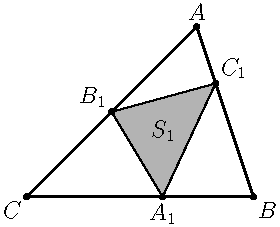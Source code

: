 import geometry;

size(0, 4cm);

point
    pA = (3,3), pB = (4,0), pC = (0,0),
    pC1 = (2 pA + pB) / 3, pA1 = (3 pB + 2 pC) / 5, pB1 = (pC + pA) / 2;

fill(pA1--pB1--pC1--cycle, gray(0.7));

draw(triangle(pA, pB, pC), linewidth(1));

draw(pA1--pB1--pC1--cycle);

label("$S_1$", (pA1+pB1+pC1) / 3);

dot(Label("$A$", pA, N));
dot(Label("$B$", pB, SE));
dot(Label("$C$", pC, SW));
dot(Label("$A_1$", pA1, S));
dot(Label("$B_1$", pB1, NW));
dot(Label("$C_1$", pC1, NE));

